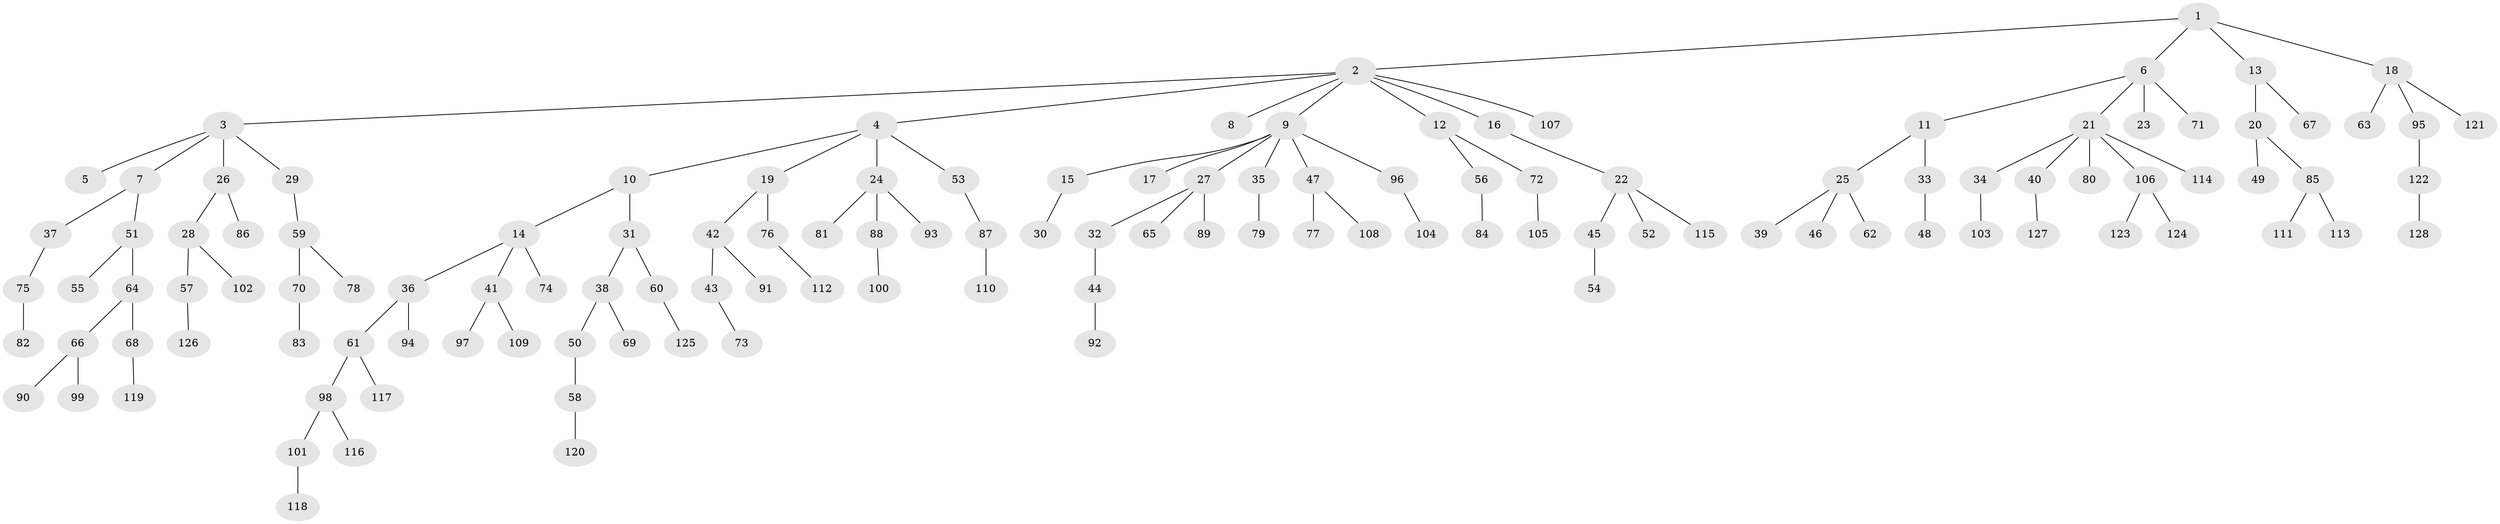 // Generated by graph-tools (version 1.1) at 2025/50/03/09/25 03:50:23]
// undirected, 128 vertices, 127 edges
graph export_dot {
graph [start="1"]
  node [color=gray90,style=filled];
  1;
  2;
  3;
  4;
  5;
  6;
  7;
  8;
  9;
  10;
  11;
  12;
  13;
  14;
  15;
  16;
  17;
  18;
  19;
  20;
  21;
  22;
  23;
  24;
  25;
  26;
  27;
  28;
  29;
  30;
  31;
  32;
  33;
  34;
  35;
  36;
  37;
  38;
  39;
  40;
  41;
  42;
  43;
  44;
  45;
  46;
  47;
  48;
  49;
  50;
  51;
  52;
  53;
  54;
  55;
  56;
  57;
  58;
  59;
  60;
  61;
  62;
  63;
  64;
  65;
  66;
  67;
  68;
  69;
  70;
  71;
  72;
  73;
  74;
  75;
  76;
  77;
  78;
  79;
  80;
  81;
  82;
  83;
  84;
  85;
  86;
  87;
  88;
  89;
  90;
  91;
  92;
  93;
  94;
  95;
  96;
  97;
  98;
  99;
  100;
  101;
  102;
  103;
  104;
  105;
  106;
  107;
  108;
  109;
  110;
  111;
  112;
  113;
  114;
  115;
  116;
  117;
  118;
  119;
  120;
  121;
  122;
  123;
  124;
  125;
  126;
  127;
  128;
  1 -- 2;
  1 -- 6;
  1 -- 13;
  1 -- 18;
  2 -- 3;
  2 -- 4;
  2 -- 8;
  2 -- 9;
  2 -- 12;
  2 -- 16;
  2 -- 107;
  3 -- 5;
  3 -- 7;
  3 -- 26;
  3 -- 29;
  4 -- 10;
  4 -- 19;
  4 -- 24;
  4 -- 53;
  6 -- 11;
  6 -- 21;
  6 -- 23;
  6 -- 71;
  7 -- 37;
  7 -- 51;
  9 -- 15;
  9 -- 17;
  9 -- 27;
  9 -- 35;
  9 -- 47;
  9 -- 96;
  10 -- 14;
  10 -- 31;
  11 -- 25;
  11 -- 33;
  12 -- 56;
  12 -- 72;
  13 -- 20;
  13 -- 67;
  14 -- 36;
  14 -- 41;
  14 -- 74;
  15 -- 30;
  16 -- 22;
  18 -- 63;
  18 -- 95;
  18 -- 121;
  19 -- 42;
  19 -- 76;
  20 -- 49;
  20 -- 85;
  21 -- 34;
  21 -- 40;
  21 -- 80;
  21 -- 106;
  21 -- 114;
  22 -- 45;
  22 -- 52;
  22 -- 115;
  24 -- 81;
  24 -- 88;
  24 -- 93;
  25 -- 39;
  25 -- 46;
  25 -- 62;
  26 -- 28;
  26 -- 86;
  27 -- 32;
  27 -- 65;
  27 -- 89;
  28 -- 57;
  28 -- 102;
  29 -- 59;
  31 -- 38;
  31 -- 60;
  32 -- 44;
  33 -- 48;
  34 -- 103;
  35 -- 79;
  36 -- 61;
  36 -- 94;
  37 -- 75;
  38 -- 50;
  38 -- 69;
  40 -- 127;
  41 -- 97;
  41 -- 109;
  42 -- 43;
  42 -- 91;
  43 -- 73;
  44 -- 92;
  45 -- 54;
  47 -- 77;
  47 -- 108;
  50 -- 58;
  51 -- 55;
  51 -- 64;
  53 -- 87;
  56 -- 84;
  57 -- 126;
  58 -- 120;
  59 -- 70;
  59 -- 78;
  60 -- 125;
  61 -- 98;
  61 -- 117;
  64 -- 66;
  64 -- 68;
  66 -- 90;
  66 -- 99;
  68 -- 119;
  70 -- 83;
  72 -- 105;
  75 -- 82;
  76 -- 112;
  85 -- 111;
  85 -- 113;
  87 -- 110;
  88 -- 100;
  95 -- 122;
  96 -- 104;
  98 -- 101;
  98 -- 116;
  101 -- 118;
  106 -- 123;
  106 -- 124;
  122 -- 128;
}
